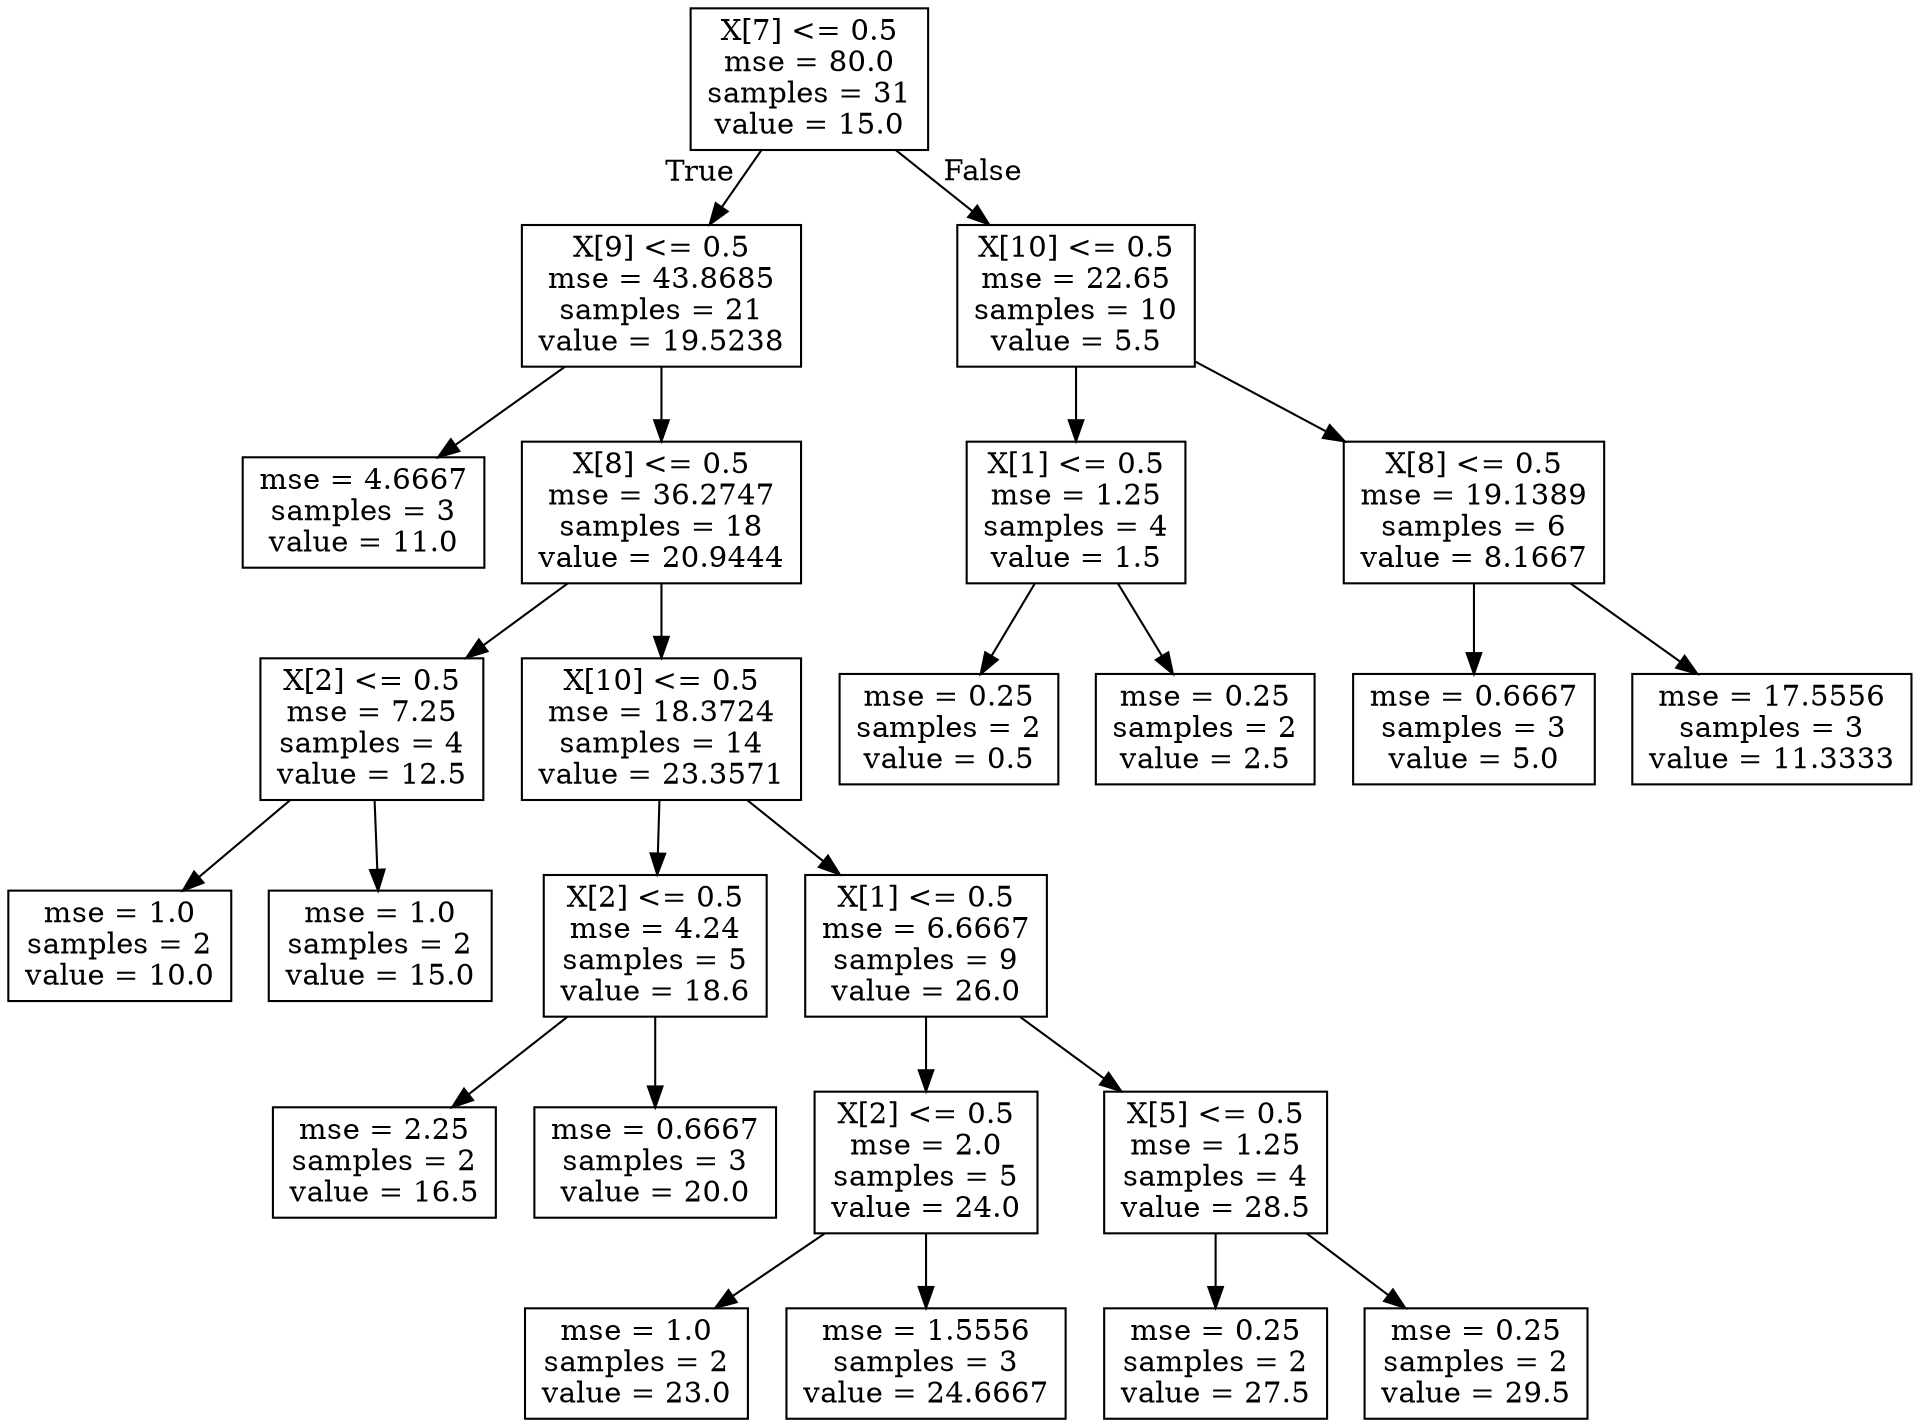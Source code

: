 digraph Tree {
node [shape=box] ;
0 [label="X[7] <= 0.5\nmse = 80.0\nsamples = 31\nvalue = 15.0"] ;
1 [label="X[9] <= 0.5\nmse = 43.8685\nsamples = 21\nvalue = 19.5238"] ;
0 -> 1 [labeldistance=2.5, labelangle=45, headlabel="True"] ;
2 [label="mse = 4.6667\nsamples = 3\nvalue = 11.0"] ;
1 -> 2 ;
3 [label="X[8] <= 0.5\nmse = 36.2747\nsamples = 18\nvalue = 20.9444"] ;
1 -> 3 ;
4 [label="X[2] <= 0.5\nmse = 7.25\nsamples = 4\nvalue = 12.5"] ;
3 -> 4 ;
5 [label="mse = 1.0\nsamples = 2\nvalue = 10.0"] ;
4 -> 5 ;
6 [label="mse = 1.0\nsamples = 2\nvalue = 15.0"] ;
4 -> 6 ;
7 [label="X[10] <= 0.5\nmse = 18.3724\nsamples = 14\nvalue = 23.3571"] ;
3 -> 7 ;
8 [label="X[2] <= 0.5\nmse = 4.24\nsamples = 5\nvalue = 18.6"] ;
7 -> 8 ;
9 [label="mse = 2.25\nsamples = 2\nvalue = 16.5"] ;
8 -> 9 ;
10 [label="mse = 0.6667\nsamples = 3\nvalue = 20.0"] ;
8 -> 10 ;
11 [label="X[1] <= 0.5\nmse = 6.6667\nsamples = 9\nvalue = 26.0"] ;
7 -> 11 ;
12 [label="X[2] <= 0.5\nmse = 2.0\nsamples = 5\nvalue = 24.0"] ;
11 -> 12 ;
13 [label="mse = 1.0\nsamples = 2\nvalue = 23.0"] ;
12 -> 13 ;
14 [label="mse = 1.5556\nsamples = 3\nvalue = 24.6667"] ;
12 -> 14 ;
15 [label="X[5] <= 0.5\nmse = 1.25\nsamples = 4\nvalue = 28.5"] ;
11 -> 15 ;
16 [label="mse = 0.25\nsamples = 2\nvalue = 27.5"] ;
15 -> 16 ;
17 [label="mse = 0.25\nsamples = 2\nvalue = 29.5"] ;
15 -> 17 ;
18 [label="X[10] <= 0.5\nmse = 22.65\nsamples = 10\nvalue = 5.5"] ;
0 -> 18 [labeldistance=2.5, labelangle=-45, headlabel="False"] ;
19 [label="X[1] <= 0.5\nmse = 1.25\nsamples = 4\nvalue = 1.5"] ;
18 -> 19 ;
20 [label="mse = 0.25\nsamples = 2\nvalue = 0.5"] ;
19 -> 20 ;
21 [label="mse = 0.25\nsamples = 2\nvalue = 2.5"] ;
19 -> 21 ;
22 [label="X[8] <= 0.5\nmse = 19.1389\nsamples = 6\nvalue = 8.1667"] ;
18 -> 22 ;
23 [label="mse = 0.6667\nsamples = 3\nvalue = 5.0"] ;
22 -> 23 ;
24 [label="mse = 17.5556\nsamples = 3\nvalue = 11.3333"] ;
22 -> 24 ;
}